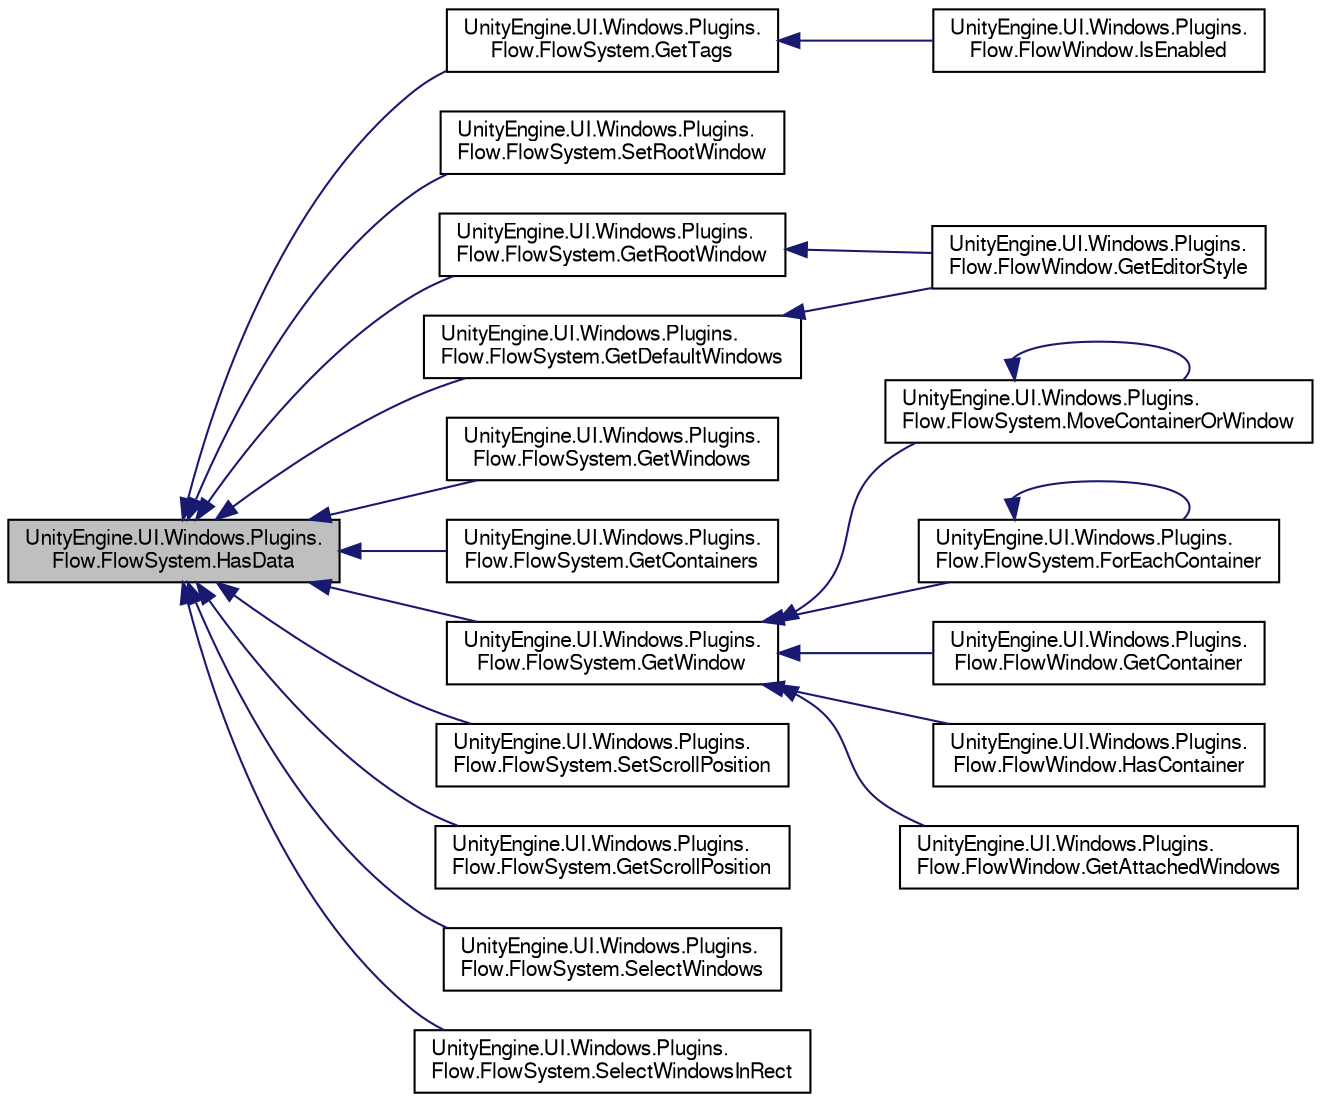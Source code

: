digraph "UnityEngine.UI.Windows.Plugins.Flow.FlowSystem.HasData"
{
  edge [fontname="FreeSans",fontsize="10",labelfontname="FreeSans",labelfontsize="10"];
  node [fontname="FreeSans",fontsize="10",shape=record];
  rankdir="LR";
  Node1 [label="UnityEngine.UI.Windows.Plugins.\lFlow.FlowSystem.HasData",height=0.2,width=0.4,color="black", fillcolor="grey75", style="filled", fontcolor="black"];
  Node1 -> Node2 [dir="back",color="midnightblue",fontsize="10",style="solid",fontname="FreeSans"];
  Node2 [label="UnityEngine.UI.Windows.Plugins.\lFlow.FlowSystem.GetTags",height=0.2,width=0.4,color="black", fillcolor="white", style="filled",URL="$class_unity_engine_1_1_u_i_1_1_windows_1_1_plugins_1_1_flow_1_1_flow_system.html#a40ab09f93abd3eec523208b6d256a27c"];
  Node2 -> Node3 [dir="back",color="midnightblue",fontsize="10",style="solid",fontname="FreeSans"];
  Node3 [label="UnityEngine.UI.Windows.Plugins.\lFlow.FlowWindow.IsEnabled",height=0.2,width=0.4,color="black", fillcolor="white", style="filled",URL="$class_unity_engine_1_1_u_i_1_1_windows_1_1_plugins_1_1_flow_1_1_flow_window.html#a81335a6f9543ee07677afb8b1779480a"];
  Node1 -> Node4 [dir="back",color="midnightblue",fontsize="10",style="solid",fontname="FreeSans"];
  Node4 [label="UnityEngine.UI.Windows.Plugins.\lFlow.FlowSystem.SetRootWindow",height=0.2,width=0.4,color="black", fillcolor="white", style="filled",URL="$class_unity_engine_1_1_u_i_1_1_windows_1_1_plugins_1_1_flow_1_1_flow_system.html#ac3b82325b7c739c3c55ce3914a7b0869"];
  Node1 -> Node5 [dir="back",color="midnightblue",fontsize="10",style="solid",fontname="FreeSans"];
  Node5 [label="UnityEngine.UI.Windows.Plugins.\lFlow.FlowSystem.GetRootWindow",height=0.2,width=0.4,color="black", fillcolor="white", style="filled",URL="$class_unity_engine_1_1_u_i_1_1_windows_1_1_plugins_1_1_flow_1_1_flow_system.html#a1b60c6a6ca7d4013128a740d7f321ebe"];
  Node5 -> Node6 [dir="back",color="midnightblue",fontsize="10",style="solid",fontname="FreeSans"];
  Node6 [label="UnityEngine.UI.Windows.Plugins.\lFlow.FlowWindow.GetEditorStyle",height=0.2,width=0.4,color="black", fillcolor="white", style="filled",URL="$class_unity_engine_1_1_u_i_1_1_windows_1_1_plugins_1_1_flow_1_1_flow_window.html#adaff0fc00efc85d4011869f04417d47d"];
  Node1 -> Node7 [dir="back",color="midnightblue",fontsize="10",style="solid",fontname="FreeSans"];
  Node7 [label="UnityEngine.UI.Windows.Plugins.\lFlow.FlowSystem.GetDefaultWindows",height=0.2,width=0.4,color="black", fillcolor="white", style="filled",URL="$class_unity_engine_1_1_u_i_1_1_windows_1_1_plugins_1_1_flow_1_1_flow_system.html#a8b11ed555963d22e491d53b509f954ec"];
  Node7 -> Node6 [dir="back",color="midnightblue",fontsize="10",style="solid",fontname="FreeSans"];
  Node1 -> Node8 [dir="back",color="midnightblue",fontsize="10",style="solid",fontname="FreeSans"];
  Node8 [label="UnityEngine.UI.Windows.Plugins.\lFlow.FlowSystem.GetWindows",height=0.2,width=0.4,color="black", fillcolor="white", style="filled",URL="$class_unity_engine_1_1_u_i_1_1_windows_1_1_plugins_1_1_flow_1_1_flow_system.html#aefa40bb5348f886a5b41a2eb42cb0492"];
  Node1 -> Node9 [dir="back",color="midnightblue",fontsize="10",style="solid",fontname="FreeSans"];
  Node9 [label="UnityEngine.UI.Windows.Plugins.\lFlow.FlowSystem.GetContainers",height=0.2,width=0.4,color="black", fillcolor="white", style="filled",URL="$class_unity_engine_1_1_u_i_1_1_windows_1_1_plugins_1_1_flow_1_1_flow_system.html#aac0b39f5f5606bba7f76e755ef4b82fb"];
  Node1 -> Node10 [dir="back",color="midnightblue",fontsize="10",style="solid",fontname="FreeSans"];
  Node10 [label="UnityEngine.UI.Windows.Plugins.\lFlow.FlowSystem.GetWindow",height=0.2,width=0.4,color="black", fillcolor="white", style="filled",URL="$class_unity_engine_1_1_u_i_1_1_windows_1_1_plugins_1_1_flow_1_1_flow_system.html#a5dacc5b20d09de3aef611fda0122ed6a"];
  Node10 -> Node11 [dir="back",color="midnightblue",fontsize="10",style="solid",fontname="FreeSans"];
  Node11 [label="UnityEngine.UI.Windows.Plugins.\lFlow.FlowSystem.MoveContainerOrWindow",height=0.2,width=0.4,color="black", fillcolor="white", style="filled",URL="$class_unity_engine_1_1_u_i_1_1_windows_1_1_plugins_1_1_flow_1_1_flow_system.html#a436ac02d60d711ae484b91ec52cf5531"];
  Node11 -> Node11 [dir="back",color="midnightblue",fontsize="10",style="solid",fontname="FreeSans"];
  Node10 -> Node12 [dir="back",color="midnightblue",fontsize="10",style="solid",fontname="FreeSans"];
  Node12 [label="UnityEngine.UI.Windows.Plugins.\lFlow.FlowSystem.ForEachContainer",height=0.2,width=0.4,color="black", fillcolor="white", style="filled",URL="$class_unity_engine_1_1_u_i_1_1_windows_1_1_plugins_1_1_flow_1_1_flow_system.html#a49aba3010ff83a0d7fdb943812c7b723"];
  Node12 -> Node12 [dir="back",color="midnightblue",fontsize="10",style="solid",fontname="FreeSans"];
  Node10 -> Node13 [dir="back",color="midnightblue",fontsize="10",style="solid",fontname="FreeSans"];
  Node13 [label="UnityEngine.UI.Windows.Plugins.\lFlow.FlowWindow.GetContainer",height=0.2,width=0.4,color="black", fillcolor="white", style="filled",URL="$class_unity_engine_1_1_u_i_1_1_windows_1_1_plugins_1_1_flow_1_1_flow_window.html#af0cb878b2d86ddf34f876455dc5486d6"];
  Node10 -> Node14 [dir="back",color="midnightblue",fontsize="10",style="solid",fontname="FreeSans"];
  Node14 [label="UnityEngine.UI.Windows.Plugins.\lFlow.FlowWindow.HasContainer",height=0.2,width=0.4,color="black", fillcolor="white", style="filled",URL="$class_unity_engine_1_1_u_i_1_1_windows_1_1_plugins_1_1_flow_1_1_flow_window.html#ad4f26422d47d3fcf0f0d67c90bf1ff13"];
  Node10 -> Node15 [dir="back",color="midnightblue",fontsize="10",style="solid",fontname="FreeSans"];
  Node15 [label="UnityEngine.UI.Windows.Plugins.\lFlow.FlowWindow.GetAttachedWindows",height=0.2,width=0.4,color="black", fillcolor="white", style="filled",URL="$class_unity_engine_1_1_u_i_1_1_windows_1_1_plugins_1_1_flow_1_1_flow_window.html#a7f5dc0816a3c486d5e66cf6c1aa3cd93"];
  Node1 -> Node16 [dir="back",color="midnightblue",fontsize="10",style="solid",fontname="FreeSans"];
  Node16 [label="UnityEngine.UI.Windows.Plugins.\lFlow.FlowSystem.SetScrollPosition",height=0.2,width=0.4,color="black", fillcolor="white", style="filled",URL="$class_unity_engine_1_1_u_i_1_1_windows_1_1_plugins_1_1_flow_1_1_flow_system.html#a2f801ceccec17ed2fad569177a1fd997"];
  Node1 -> Node17 [dir="back",color="midnightblue",fontsize="10",style="solid",fontname="FreeSans"];
  Node17 [label="UnityEngine.UI.Windows.Plugins.\lFlow.FlowSystem.GetScrollPosition",height=0.2,width=0.4,color="black", fillcolor="white", style="filled",URL="$class_unity_engine_1_1_u_i_1_1_windows_1_1_plugins_1_1_flow_1_1_flow_system.html#acba2af60aa521ac0eaf383dadc77d3af"];
  Node1 -> Node18 [dir="back",color="midnightblue",fontsize="10",style="solid",fontname="FreeSans"];
  Node18 [label="UnityEngine.UI.Windows.Plugins.\lFlow.FlowSystem.SelectWindows",height=0.2,width=0.4,color="black", fillcolor="white", style="filled",URL="$class_unity_engine_1_1_u_i_1_1_windows_1_1_plugins_1_1_flow_1_1_flow_system.html#affee97514b8017d31231580d27ebfd79"];
  Node1 -> Node19 [dir="back",color="midnightblue",fontsize="10",style="solid",fontname="FreeSans"];
  Node19 [label="UnityEngine.UI.Windows.Plugins.\lFlow.FlowSystem.SelectWindowsInRect",height=0.2,width=0.4,color="black", fillcolor="white", style="filled",URL="$class_unity_engine_1_1_u_i_1_1_windows_1_1_plugins_1_1_flow_1_1_flow_system.html#a3d0dc83b3e5ef06d319bee31193a5b8c"];
}
